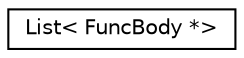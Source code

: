 digraph "Graphical Class Hierarchy"
{
  edge [fontname="Helvetica",fontsize="10",labelfontname="Helvetica",labelfontsize="10"];
  node [fontname="Helvetica",fontsize="10",shape=record];
  rankdir="LR";
  Node0 [label="List\< FuncBody *\>",height=0.2,width=0.4,color="black", fillcolor="white", style="filled",URL="$class_list.html"];
}
